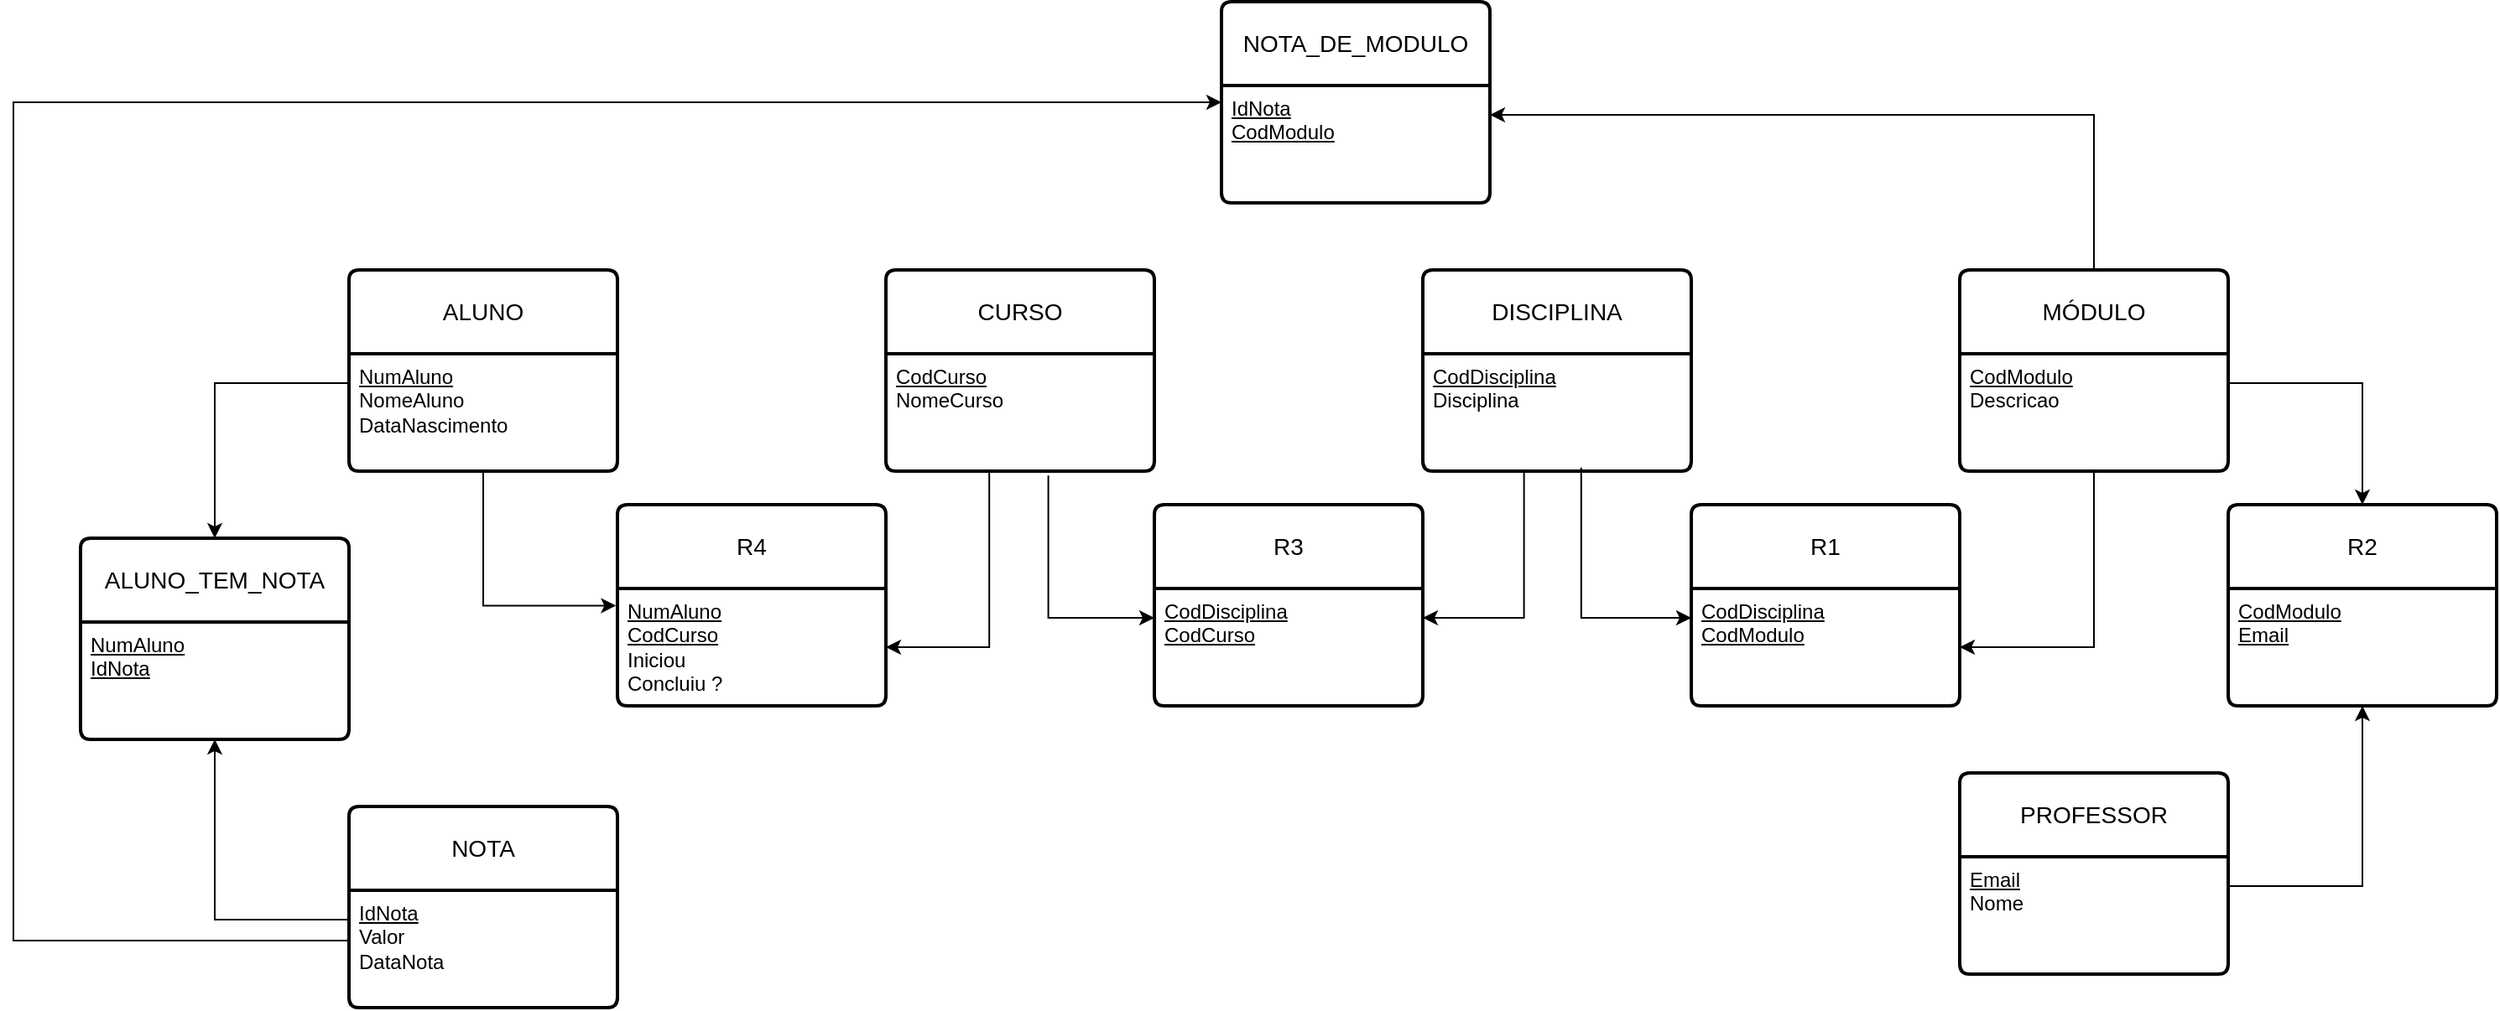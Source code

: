 <mxfile version="28.2.7">
  <diagram name="Página-1" id="mlwEB4e_-GYOSPZi37gQ">
    <mxGraphModel dx="2521" dy="2248" grid="1" gridSize="10" guides="1" tooltips="1" connect="1" arrows="1" fold="1" page="1" pageScale="1" pageWidth="827" pageHeight="1169" math="0" shadow="0">
      <root>
        <mxCell id="0" />
        <mxCell id="1" parent="0" />
        <mxCell id="cuhyfVlYK678dZtKNG9p-2" value="ALUNO" style="swimlane;childLayout=stackLayout;horizontal=1;startSize=50;horizontalStack=0;rounded=1;fontSize=14;fontStyle=0;strokeWidth=2;resizeParent=0;resizeLast=1;shadow=0;dashed=0;align=center;arcSize=4;whiteSpace=wrap;html=1;" parent="1" vertex="1">
          <mxGeometry x="-240" y="40" width="160" height="120" as="geometry" />
        </mxCell>
        <mxCell id="cuhyfVlYK678dZtKNG9p-3" value="&lt;u&gt;NumAluno&lt;/u&gt;&lt;div&gt;NomeAluno&lt;/div&gt;&lt;div&gt;DataNascimento&lt;/div&gt;" style="align=left;strokeColor=none;fillColor=none;spacingLeft=4;spacingRight=4;fontSize=12;verticalAlign=top;resizable=0;rotatable=0;part=1;html=1;whiteSpace=wrap;" parent="cuhyfVlYK678dZtKNG9p-2" vertex="1">
          <mxGeometry y="50" width="160" height="70" as="geometry" />
        </mxCell>
        <mxCell id="cuhyfVlYK678dZtKNG9p-4" value="CURSO" style="swimlane;childLayout=stackLayout;horizontal=1;startSize=50;horizontalStack=0;rounded=1;fontSize=14;fontStyle=0;strokeWidth=2;resizeParent=0;resizeLast=1;shadow=0;dashed=0;align=center;arcSize=4;whiteSpace=wrap;html=1;" parent="1" vertex="1">
          <mxGeometry x="80" y="40" width="160" height="120" as="geometry" />
        </mxCell>
        <mxCell id="cuhyfVlYK678dZtKNG9p-5" value="&lt;u&gt;CodCurso&lt;/u&gt;&lt;div&gt;NomeCurso&lt;/div&gt;&lt;div&gt;&lt;br&gt;&lt;/div&gt;" style="align=left;strokeColor=none;fillColor=none;spacingLeft=4;spacingRight=4;fontSize=12;verticalAlign=top;resizable=0;rotatable=0;part=1;html=1;whiteSpace=wrap;" parent="cuhyfVlYK678dZtKNG9p-4" vertex="1">
          <mxGeometry y="50" width="160" height="70" as="geometry" />
        </mxCell>
        <mxCell id="cuhyfVlYK678dZtKNG9p-6" value="DISCIPLINA" style="swimlane;childLayout=stackLayout;horizontal=1;startSize=50;horizontalStack=0;rounded=1;fontSize=14;fontStyle=0;strokeWidth=2;resizeParent=0;resizeLast=1;shadow=0;dashed=0;align=center;arcSize=4;whiteSpace=wrap;html=1;" parent="1" vertex="1">
          <mxGeometry x="400" y="40" width="160" height="120" as="geometry" />
        </mxCell>
        <mxCell id="cuhyfVlYK678dZtKNG9p-7" value="&lt;div&gt;&lt;u&gt;CodDisciplina&lt;/u&gt;&lt;/div&gt;&lt;div&gt;Disciplina&lt;/div&gt;" style="align=left;strokeColor=none;fillColor=none;spacingLeft=4;spacingRight=4;fontSize=12;verticalAlign=top;resizable=0;rotatable=0;part=1;html=1;whiteSpace=wrap;" parent="cuhyfVlYK678dZtKNG9p-6" vertex="1">
          <mxGeometry y="50" width="160" height="70" as="geometry" />
        </mxCell>
        <mxCell id="cuhyfVlYK678dZtKNG9p-98" style="edgeStyle=orthogonalEdgeStyle;rounded=0;orthogonalLoop=1;jettySize=auto;html=1;exitX=0.5;exitY=0;exitDx=0;exitDy=0;entryX=1;entryY=0.25;entryDx=0;entryDy=0;" parent="1" source="cuhyfVlYK678dZtKNG9p-8" target="cuhyfVlYK678dZtKNG9p-95" edge="1">
          <mxGeometry relative="1" as="geometry" />
        </mxCell>
        <mxCell id="cuhyfVlYK678dZtKNG9p-8" value="MÓDULO" style="swimlane;childLayout=stackLayout;horizontal=1;startSize=50;horizontalStack=0;rounded=1;fontSize=14;fontStyle=0;strokeWidth=2;resizeParent=0;resizeLast=1;shadow=0;dashed=0;align=center;arcSize=4;whiteSpace=wrap;html=1;" parent="1" vertex="1">
          <mxGeometry x="720" y="40" width="160" height="120" as="geometry" />
        </mxCell>
        <mxCell id="cuhyfVlYK678dZtKNG9p-9" value="&lt;u&gt;CodModulo&lt;/u&gt;&lt;div&gt;Descricao&lt;/div&gt;" style="align=left;strokeColor=none;fillColor=none;spacingLeft=4;spacingRight=4;fontSize=12;verticalAlign=top;resizable=0;rotatable=0;part=1;html=1;whiteSpace=wrap;" parent="cuhyfVlYK678dZtKNG9p-8" vertex="1">
          <mxGeometry y="50" width="160" height="70" as="geometry" />
        </mxCell>
        <mxCell id="cuhyfVlYK678dZtKNG9p-10" value="PROFESSOR" style="swimlane;childLayout=stackLayout;horizontal=1;startSize=50;horizontalStack=0;rounded=1;fontSize=14;fontStyle=0;strokeWidth=2;resizeParent=0;resizeLast=1;shadow=0;dashed=0;align=center;arcSize=4;whiteSpace=wrap;html=1;" parent="1" vertex="1">
          <mxGeometry x="720" y="340" width="160" height="120" as="geometry" />
        </mxCell>
        <mxCell id="cuhyfVlYK678dZtKNG9p-11" value="&lt;u&gt;Email&lt;/u&gt;&lt;div&gt;Nome&lt;/div&gt;" style="align=left;strokeColor=none;fillColor=none;spacingLeft=4;spacingRight=4;fontSize=12;verticalAlign=top;resizable=0;rotatable=0;part=1;html=1;whiteSpace=wrap;" parent="cuhyfVlYK678dZtKNG9p-10" vertex="1">
          <mxGeometry y="50" width="160" height="70" as="geometry" />
        </mxCell>
        <mxCell id="cuhyfVlYK678dZtKNG9p-12" value="NOTA" style="swimlane;childLayout=stackLayout;horizontal=1;startSize=50;horizontalStack=0;rounded=1;fontSize=14;fontStyle=0;strokeWidth=2;resizeParent=0;resizeLast=1;shadow=0;dashed=0;align=center;arcSize=4;whiteSpace=wrap;html=1;" parent="1" vertex="1">
          <mxGeometry x="-240" y="360" width="160" height="120" as="geometry" />
        </mxCell>
        <mxCell id="cuhyfVlYK678dZtKNG9p-13" value="&lt;div&gt;&lt;u&gt;IdNota&lt;/u&gt;&lt;/div&gt;Valor&lt;div&gt;DataNota&lt;/div&gt;" style="align=left;strokeColor=none;fillColor=none;spacingLeft=4;spacingRight=4;fontSize=12;verticalAlign=top;resizable=0;rotatable=0;part=1;html=1;whiteSpace=wrap;" parent="cuhyfVlYK678dZtKNG9p-12" vertex="1">
          <mxGeometry y="50" width="160" height="70" as="geometry" />
        </mxCell>
        <mxCell id="cuhyfVlYK678dZtKNG9p-71" value="R1" style="swimlane;childLayout=stackLayout;horizontal=1;startSize=50;horizontalStack=0;rounded=1;fontSize=14;fontStyle=0;strokeWidth=2;resizeParent=0;resizeLast=1;shadow=0;dashed=0;align=center;arcSize=4;whiteSpace=wrap;html=1;" parent="1" vertex="1">
          <mxGeometry x="560" y="180" width="160" height="120" as="geometry" />
        </mxCell>
        <mxCell id="cuhyfVlYK678dZtKNG9p-72" value="&lt;u&gt;CodDisciplina&lt;/u&gt;&lt;div&gt;&lt;u&gt;CodModulo&lt;/u&gt;&lt;u&gt;&lt;/u&gt;&lt;/div&gt;" style="align=left;strokeColor=none;fillColor=none;spacingLeft=4;spacingRight=4;fontSize=12;verticalAlign=top;resizable=0;rotatable=0;part=1;html=1;whiteSpace=wrap;" parent="cuhyfVlYK678dZtKNG9p-71" vertex="1">
          <mxGeometry y="50" width="160" height="70" as="geometry" />
        </mxCell>
        <mxCell id="cuhyfVlYK678dZtKNG9p-73" style="edgeStyle=orthogonalEdgeStyle;rounded=0;orthogonalLoop=1;jettySize=auto;html=1;exitX=0.59;exitY=0.97;exitDx=0;exitDy=0;entryX=0;entryY=0.25;entryDx=0;entryDy=0;exitPerimeter=0;" parent="1" source="cuhyfVlYK678dZtKNG9p-7" target="cuhyfVlYK678dZtKNG9p-72" edge="1">
          <mxGeometry relative="1" as="geometry" />
        </mxCell>
        <mxCell id="cuhyfVlYK678dZtKNG9p-74" style="edgeStyle=orthogonalEdgeStyle;rounded=0;orthogonalLoop=1;jettySize=auto;html=1;exitX=0.5;exitY=1;exitDx=0;exitDy=0;entryX=1;entryY=0.5;entryDx=0;entryDy=0;" parent="1" source="cuhyfVlYK678dZtKNG9p-9" target="cuhyfVlYK678dZtKNG9p-72" edge="1">
          <mxGeometry relative="1" as="geometry" />
        </mxCell>
        <mxCell id="cuhyfVlYK678dZtKNG9p-75" value="R2" style="swimlane;childLayout=stackLayout;horizontal=1;startSize=50;horizontalStack=0;rounded=1;fontSize=14;fontStyle=0;strokeWidth=2;resizeParent=0;resizeLast=1;shadow=0;dashed=0;align=center;arcSize=4;whiteSpace=wrap;html=1;" parent="1" vertex="1">
          <mxGeometry x="880" y="180" width="160" height="120" as="geometry" />
        </mxCell>
        <mxCell id="cuhyfVlYK678dZtKNG9p-76" value="&lt;u&gt;CodModulo&lt;/u&gt;&lt;div&gt;&lt;u&gt;Email&lt;/u&gt;&lt;/div&gt;" style="align=left;strokeColor=none;fillColor=none;spacingLeft=4;spacingRight=4;fontSize=12;verticalAlign=top;resizable=0;rotatable=0;part=1;html=1;whiteSpace=wrap;" parent="cuhyfVlYK678dZtKNG9p-75" vertex="1">
          <mxGeometry y="50" width="160" height="70" as="geometry" />
        </mxCell>
        <mxCell id="cuhyfVlYK678dZtKNG9p-77" style="edgeStyle=orthogonalEdgeStyle;rounded=0;orthogonalLoop=1;jettySize=auto;html=1;exitX=1;exitY=0.25;exitDx=0;exitDy=0;entryX=0.5;entryY=0;entryDx=0;entryDy=0;" parent="1" source="cuhyfVlYK678dZtKNG9p-9" target="cuhyfVlYK678dZtKNG9p-75" edge="1">
          <mxGeometry relative="1" as="geometry" />
        </mxCell>
        <mxCell id="cuhyfVlYK678dZtKNG9p-78" style="edgeStyle=orthogonalEdgeStyle;rounded=0;orthogonalLoop=1;jettySize=auto;html=1;exitX=1;exitY=0.25;exitDx=0;exitDy=0;entryX=0.5;entryY=1;entryDx=0;entryDy=0;" parent="1" source="cuhyfVlYK678dZtKNG9p-11" target="cuhyfVlYK678dZtKNG9p-76" edge="1">
          <mxGeometry relative="1" as="geometry" />
        </mxCell>
        <mxCell id="cuhyfVlYK678dZtKNG9p-79" value="R3" style="swimlane;childLayout=stackLayout;horizontal=1;startSize=50;horizontalStack=0;rounded=1;fontSize=14;fontStyle=0;strokeWidth=2;resizeParent=0;resizeLast=1;shadow=0;dashed=0;align=center;arcSize=4;whiteSpace=wrap;html=1;" parent="1" vertex="1">
          <mxGeometry x="240" y="180" width="160" height="120" as="geometry" />
        </mxCell>
        <mxCell id="cuhyfVlYK678dZtKNG9p-80" value="&lt;u&gt;CodDisciplina&lt;/u&gt;&lt;div&gt;&lt;u&gt;CodCurso&lt;/u&gt;&lt;u&gt;&lt;/u&gt;&lt;/div&gt;" style="align=left;strokeColor=none;fillColor=none;spacingLeft=4;spacingRight=4;fontSize=12;verticalAlign=top;resizable=0;rotatable=0;part=1;html=1;whiteSpace=wrap;" parent="cuhyfVlYK678dZtKNG9p-79" vertex="1">
          <mxGeometry y="50" width="160" height="70" as="geometry" />
        </mxCell>
        <mxCell id="cuhyfVlYK678dZtKNG9p-81" style="edgeStyle=orthogonalEdgeStyle;rounded=0;orthogonalLoop=1;jettySize=auto;html=1;exitX=0.377;exitY=0.987;exitDx=0;exitDy=0;entryX=1;entryY=0.25;entryDx=0;entryDy=0;exitPerimeter=0;" parent="1" source="cuhyfVlYK678dZtKNG9p-7" target="cuhyfVlYK678dZtKNG9p-80" edge="1">
          <mxGeometry relative="1" as="geometry" />
        </mxCell>
        <mxCell id="cuhyfVlYK678dZtKNG9p-82" style="edgeStyle=orthogonalEdgeStyle;rounded=0;orthogonalLoop=1;jettySize=auto;html=1;exitX=0.605;exitY=1.037;exitDx=0;exitDy=0;entryX=0;entryY=0.25;entryDx=0;entryDy=0;exitPerimeter=0;" parent="1" source="cuhyfVlYK678dZtKNG9p-5" target="cuhyfVlYK678dZtKNG9p-80" edge="1">
          <mxGeometry relative="1" as="geometry" />
        </mxCell>
        <mxCell id="cuhyfVlYK678dZtKNG9p-83" value="R4" style="swimlane;childLayout=stackLayout;horizontal=1;startSize=50;horizontalStack=0;rounded=1;fontSize=14;fontStyle=0;strokeWidth=2;resizeParent=0;resizeLast=1;shadow=0;dashed=0;align=center;arcSize=4;whiteSpace=wrap;html=1;" parent="1" vertex="1">
          <mxGeometry x="-80" y="180" width="160" height="120" as="geometry" />
        </mxCell>
        <mxCell id="cuhyfVlYK678dZtKNG9p-84" value="&lt;u&gt;NumAluno&lt;/u&gt;&lt;div&gt;&lt;u&gt;CodCurso&lt;/u&gt;&lt;u&gt;&lt;/u&gt;&lt;/div&gt;&lt;div&gt;Iniciou&lt;/div&gt;&lt;div&gt;Concluiu ?&lt;/div&gt;" style="align=left;strokeColor=none;fillColor=none;spacingLeft=4;spacingRight=4;fontSize=12;verticalAlign=top;resizable=0;rotatable=0;part=1;html=1;whiteSpace=wrap;" parent="cuhyfVlYK678dZtKNG9p-83" vertex="1">
          <mxGeometry y="50" width="160" height="70" as="geometry" />
        </mxCell>
        <mxCell id="cuhyfVlYK678dZtKNG9p-85" style="edgeStyle=orthogonalEdgeStyle;rounded=0;orthogonalLoop=1;jettySize=auto;html=1;exitX=0.5;exitY=1;exitDx=0;exitDy=0;entryX=-0.005;entryY=0.146;entryDx=0;entryDy=0;entryPerimeter=0;" parent="1" source="cuhyfVlYK678dZtKNG9p-3" target="cuhyfVlYK678dZtKNG9p-84" edge="1">
          <mxGeometry relative="1" as="geometry" />
        </mxCell>
        <mxCell id="cuhyfVlYK678dZtKNG9p-86" style="edgeStyle=orthogonalEdgeStyle;rounded=0;orthogonalLoop=1;jettySize=auto;html=1;exitX=0.385;exitY=1.003;exitDx=0;exitDy=0;entryX=1;entryY=0.5;entryDx=0;entryDy=0;exitPerimeter=0;" parent="1" source="cuhyfVlYK678dZtKNG9p-5" target="cuhyfVlYK678dZtKNG9p-84" edge="1">
          <mxGeometry relative="1" as="geometry" />
        </mxCell>
        <mxCell id="cuhyfVlYK678dZtKNG9p-90" value="ALUNO_TEM_NOTA" style="swimlane;childLayout=stackLayout;horizontal=1;startSize=50;horizontalStack=0;rounded=1;fontSize=14;fontStyle=0;strokeWidth=2;resizeParent=0;resizeLast=1;shadow=0;dashed=0;align=center;arcSize=4;whiteSpace=wrap;html=1;" parent="1" vertex="1">
          <mxGeometry x="-400" y="200" width="160" height="120" as="geometry" />
        </mxCell>
        <mxCell id="cuhyfVlYK678dZtKNG9p-91" value="&lt;u&gt;NumAluno&lt;/u&gt;&lt;div&gt;&lt;u&gt;IdNota&lt;/u&gt;&lt;/div&gt;" style="align=left;strokeColor=none;fillColor=none;spacingLeft=4;spacingRight=4;fontSize=12;verticalAlign=top;resizable=0;rotatable=0;part=1;html=1;whiteSpace=wrap;" parent="cuhyfVlYK678dZtKNG9p-90" vertex="1">
          <mxGeometry y="50" width="160" height="70" as="geometry" />
        </mxCell>
        <mxCell id="cuhyfVlYK678dZtKNG9p-92" style="edgeStyle=orthogonalEdgeStyle;rounded=0;orthogonalLoop=1;jettySize=auto;html=1;exitX=0;exitY=0.25;exitDx=0;exitDy=0;entryX=0.5;entryY=1;entryDx=0;entryDy=0;" parent="1" source="cuhyfVlYK678dZtKNG9p-13" target="cuhyfVlYK678dZtKNG9p-91" edge="1">
          <mxGeometry relative="1" as="geometry" />
        </mxCell>
        <mxCell id="cuhyfVlYK678dZtKNG9p-93" style="edgeStyle=orthogonalEdgeStyle;rounded=0;orthogonalLoop=1;jettySize=auto;html=1;exitX=0;exitY=0.25;exitDx=0;exitDy=0;entryX=0.5;entryY=0;entryDx=0;entryDy=0;" parent="1" source="cuhyfVlYK678dZtKNG9p-3" target="cuhyfVlYK678dZtKNG9p-90" edge="1">
          <mxGeometry relative="1" as="geometry" />
        </mxCell>
        <mxCell id="cuhyfVlYK678dZtKNG9p-94" value="NOTA_DE_MODULO" style="swimlane;childLayout=stackLayout;horizontal=1;startSize=50;horizontalStack=0;rounded=1;fontSize=14;fontStyle=0;strokeWidth=2;resizeParent=0;resizeLast=1;shadow=0;dashed=0;align=center;arcSize=4;whiteSpace=wrap;html=1;" parent="1" vertex="1">
          <mxGeometry x="280" y="-120" width="160" height="120" as="geometry" />
        </mxCell>
        <mxCell id="cuhyfVlYK678dZtKNG9p-95" value="&lt;u&gt;IdNota&lt;/u&gt;&lt;div&gt;&lt;u&gt;CodModulo&lt;/u&gt;&lt;/div&gt;" style="align=left;strokeColor=none;fillColor=none;spacingLeft=4;spacingRight=4;fontSize=12;verticalAlign=top;resizable=0;rotatable=0;part=1;html=1;whiteSpace=wrap;" parent="cuhyfVlYK678dZtKNG9p-94" vertex="1">
          <mxGeometry y="50" width="160" height="70" as="geometry" />
        </mxCell>
        <mxCell id="cuhyfVlYK678dZtKNG9p-97" style="edgeStyle=orthogonalEdgeStyle;rounded=0;orthogonalLoop=1;jettySize=auto;html=1;exitX=0;exitY=0.75;exitDx=0;exitDy=0;" parent="1" source="cuhyfVlYK678dZtKNG9p-12" edge="1">
          <mxGeometry relative="1" as="geometry">
            <mxPoint x="280" y="-60" as="targetPoint" />
            <Array as="points">
              <mxPoint x="-240" y="440" />
              <mxPoint x="-440" y="440" />
              <mxPoint x="-440" y="-60" />
              <mxPoint x="277" y="-60" />
            </Array>
          </mxGeometry>
        </mxCell>
      </root>
    </mxGraphModel>
  </diagram>
</mxfile>
